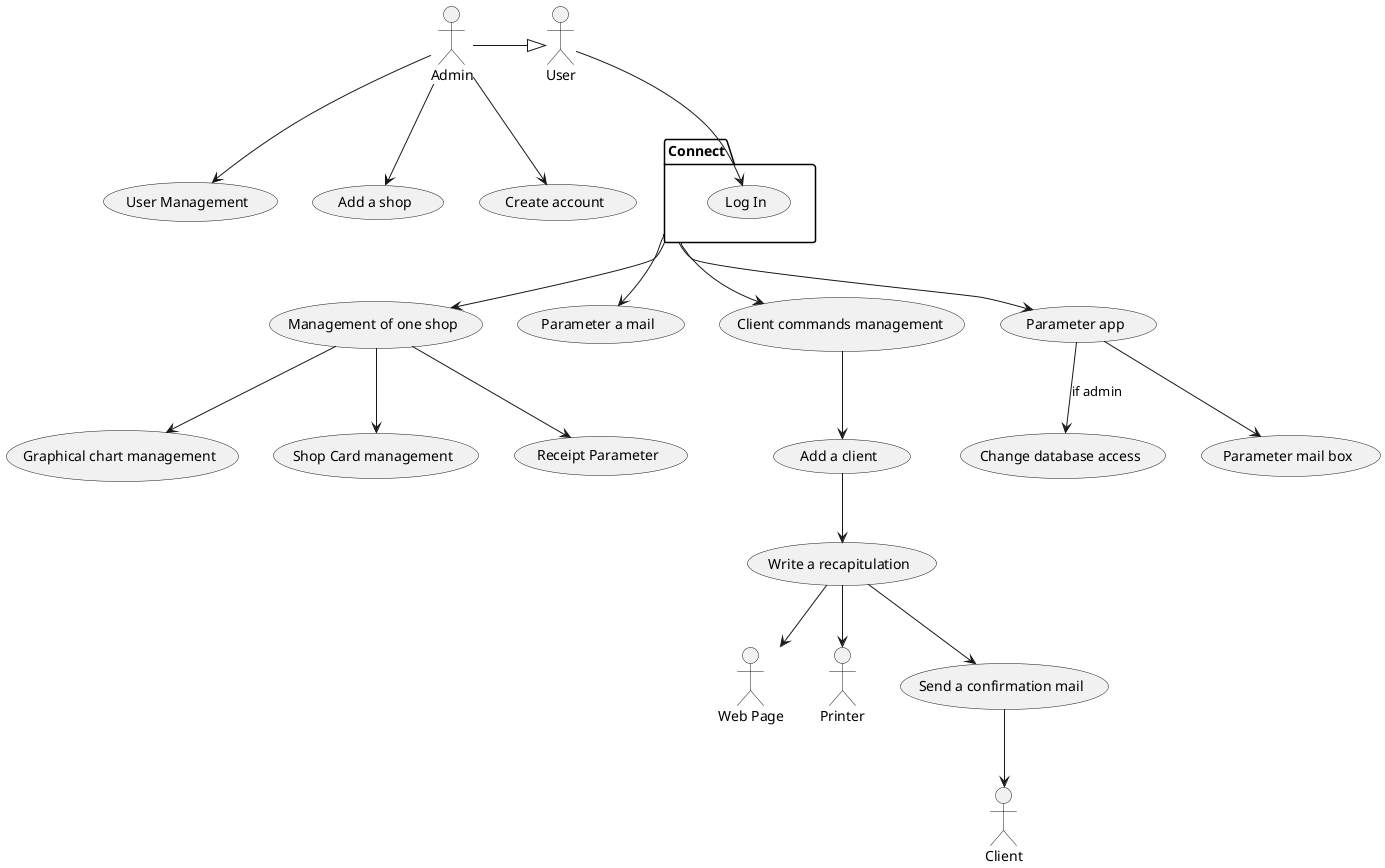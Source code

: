 @startuml
'https://plantuml.com/use-case-diagram

:Admin: as Admin
:User: as User

Admin -|> User

Admin-->(User Management)
Admin-->(Add a shop)
Admin-->(Create account)
package Connect{
User-->(Log In)
}
Connect-->(Management of one shop)
(Management of one shop)-->(Graphical chart management)
(Management of one shop)-->(Shop Card management)
(Management of one shop)-->(Receipt Parameter)
Connect-->(Parameter a mail)
Connect-->(Client commands management)
Connect-->(Parameter app)
(Parameter app)-->(Change database access):if admin
(Parameter app)-->(Parameter mail box)
(Client commands management)-->(Add a client)
(Add a client)-->(Write a recapitulation)
(Write a recapitulation)-->:Web Page:
(Write a recapitulation)-->:Printer:
(Write a recapitulation)-->(Send a confirmation mail)
(Send a confirmation mail)-->:Client:

@enduml